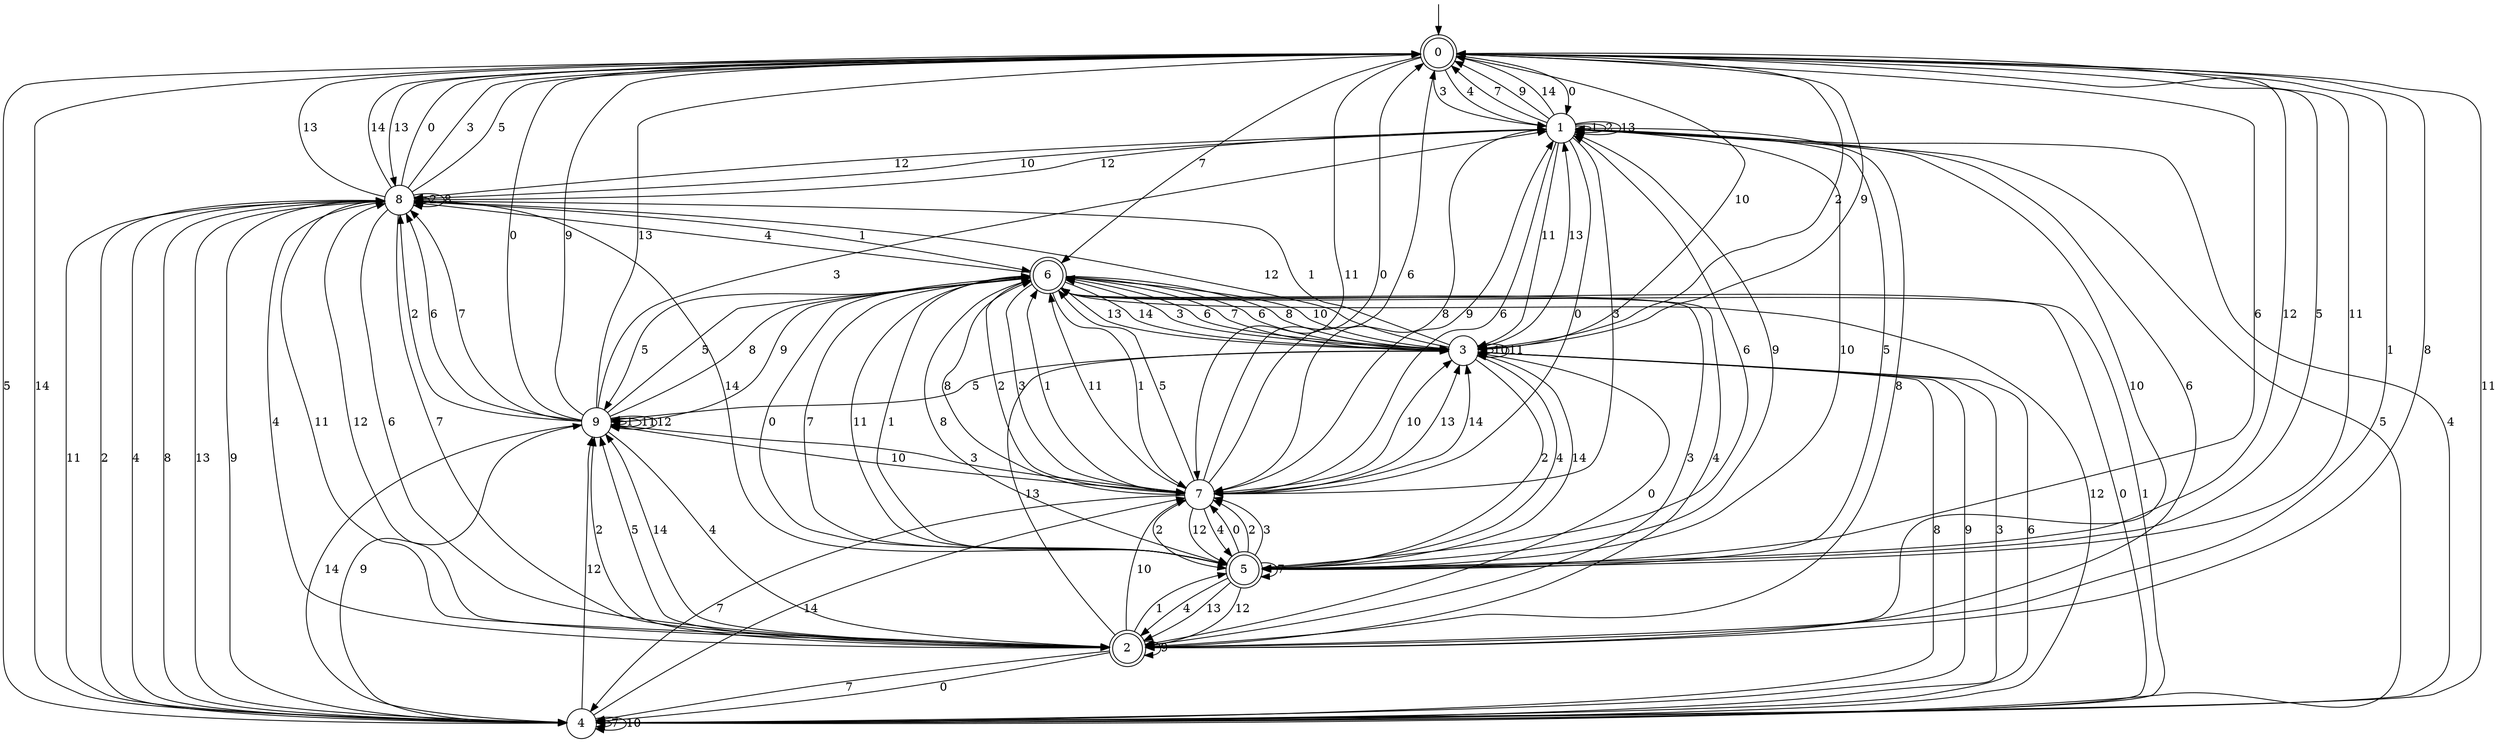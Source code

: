 digraph g {

	s0 [shape="doublecircle" label="0"];
	s1 [shape="circle" label="1"];
	s2 [shape="doublecircle" label="2"];
	s3 [shape="circle" label="3"];
	s4 [shape="circle" label="4"];
	s5 [shape="doublecircle" label="5"];
	s6 [shape="doublecircle" label="6"];
	s7 [shape="circle" label="7"];
	s8 [shape="circle" label="8"];
	s9 [shape="circle" label="9"];
	s0 -> s1 [label="0"];
	s0 -> s2 [label="1"];
	s0 -> s3 [label="2"];
	s0 -> s1 [label="3"];
	s0 -> s1 [label="4"];
	s0 -> s4 [label="5"];
	s0 -> s5 [label="6"];
	s0 -> s6 [label="7"];
	s0 -> s2 [label="8"];
	s0 -> s3 [label="9"];
	s0 -> s3 [label="10"];
	s0 -> s7 [label="11"];
	s0 -> s5 [label="12"];
	s0 -> s8 [label="13"];
	s0 -> s4 [label="14"];
	s1 -> s7 [label="0"];
	s1 -> s1 [label="1"];
	s1 -> s1 [label="2"];
	s1 -> s7 [label="3"];
	s1 -> s4 [label="4"];
	s1 -> s5 [label="5"];
	s1 -> s7 [label="6"];
	s1 -> s0 [label="7"];
	s1 -> s7 [label="8"];
	s1 -> s0 [label="9"];
	s1 -> s2 [label="10"];
	s1 -> s3 [label="11"];
	s1 -> s8 [label="12"];
	s1 -> s1 [label="13"];
	s1 -> s0 [label="14"];
	s2 -> s4 [label="0"];
	s2 -> s5 [label="1"];
	s2 -> s9 [label="2"];
	s2 -> s6 [label="3"];
	s2 -> s6 [label="4"];
	s2 -> s9 [label="5"];
	s2 -> s1 [label="6"];
	s2 -> s4 [label="7"];
	s2 -> s1 [label="8"];
	s2 -> s2 [label="9"];
	s2 -> s7 [label="10"];
	s2 -> s8 [label="11"];
	s2 -> s8 [label="12"];
	s2 -> s3 [label="13"];
	s2 -> s9 [label="14"];
	s3 -> s2 [label="0"];
	s3 -> s8 [label="1"];
	s3 -> s5 [label="2"];
	s3 -> s6 [label="3"];
	s3 -> s5 [label="4"];
	s3 -> s9 [label="5"];
	s3 -> s6 [label="6"];
	s3 -> s6 [label="7"];
	s3 -> s4 [label="8"];
	s3 -> s4 [label="9"];
	s3 -> s3 [label="10"];
	s3 -> s3 [label="11"];
	s3 -> s8 [label="12"];
	s3 -> s1 [label="13"];
	s3 -> s5 [label="14"];
	s4 -> s6 [label="0"];
	s4 -> s6 [label="1"];
	s4 -> s8 [label="2"];
	s4 -> s3 [label="3"];
	s4 -> s8 [label="4"];
	s4 -> s1 [label="5"];
	s4 -> s3 [label="6"];
	s4 -> s4 [label="7"];
	s4 -> s8 [label="8"];
	s4 -> s9 [label="9"];
	s4 -> s4 [label="10"];
	s4 -> s0 [label="11"];
	s4 -> s9 [label="12"];
	s4 -> s8 [label="13"];
	s4 -> s7 [label="14"];
	s5 -> s7 [label="0"];
	s5 -> s6 [label="1"];
	s5 -> s7 [label="2"];
	s5 -> s7 [label="3"];
	s5 -> s2 [label="4"];
	s5 -> s0 [label="5"];
	s5 -> s1 [label="6"];
	s5 -> s5 [label="7"];
	s5 -> s6 [label="8"];
	s5 -> s1 [label="9"];
	s5 -> s1 [label="10"];
	s5 -> s0 [label="11"];
	s5 -> s2 [label="12"];
	s5 -> s2 [label="13"];
	s5 -> s8 [label="14"];
	s6 -> s5 [label="0"];
	s6 -> s7 [label="1"];
	s6 -> s7 [label="2"];
	s6 -> s7 [label="3"];
	s6 -> s8 [label="4"];
	s6 -> s9 [label="5"];
	s6 -> s3 [label="6"];
	s6 -> s5 [label="7"];
	s6 -> s3 [label="8"];
	s6 -> s9 [label="9"];
	s6 -> s3 [label="10"];
	s6 -> s5 [label="11"];
	s6 -> s4 [label="12"];
	s6 -> s3 [label="13"];
	s6 -> s3 [label="14"];
	s7 -> s0 [label="0"];
	s7 -> s6 [label="1"];
	s7 -> s5 [label="2"];
	s7 -> s9 [label="3"];
	s7 -> s5 [label="4"];
	s7 -> s6 [label="5"];
	s7 -> s0 [label="6"];
	s7 -> s4 [label="7"];
	s7 -> s6 [label="8"];
	s7 -> s1 [label="9"];
	s7 -> s3 [label="10"];
	s7 -> s6 [label="11"];
	s7 -> s5 [label="12"];
	s7 -> s3 [label="13"];
	s7 -> s3 [label="14"];
	s8 -> s0 [label="0"];
	s8 -> s6 [label="1"];
	s8 -> s8 [label="2"];
	s8 -> s0 [label="3"];
	s8 -> s2 [label="4"];
	s8 -> s0 [label="5"];
	s8 -> s2 [label="6"];
	s8 -> s2 [label="7"];
	s8 -> s8 [label="8"];
	s8 -> s4 [label="9"];
	s8 -> s1 [label="10"];
	s8 -> s4 [label="11"];
	s8 -> s1 [label="12"];
	s8 -> s0 [label="13"];
	s8 -> s0 [label="14"];
	s9 -> s0 [label="0"];
	s9 -> s9 [label="1"];
	s9 -> s8 [label="2"];
	s9 -> s1 [label="3"];
	s9 -> s2 [label="4"];
	s9 -> s6 [label="5"];
	s9 -> s8 [label="6"];
	s9 -> s8 [label="7"];
	s9 -> s6 [label="8"];
	s9 -> s0 [label="9"];
	s9 -> s7 [label="10"];
	s9 -> s9 [label="11"];
	s9 -> s9 [label="12"];
	s9 -> s0 [label="13"];
	s9 -> s4 [label="14"];

__start0 [label="" shape="none" width="0" height="0"];
__start0 -> s0;

}
